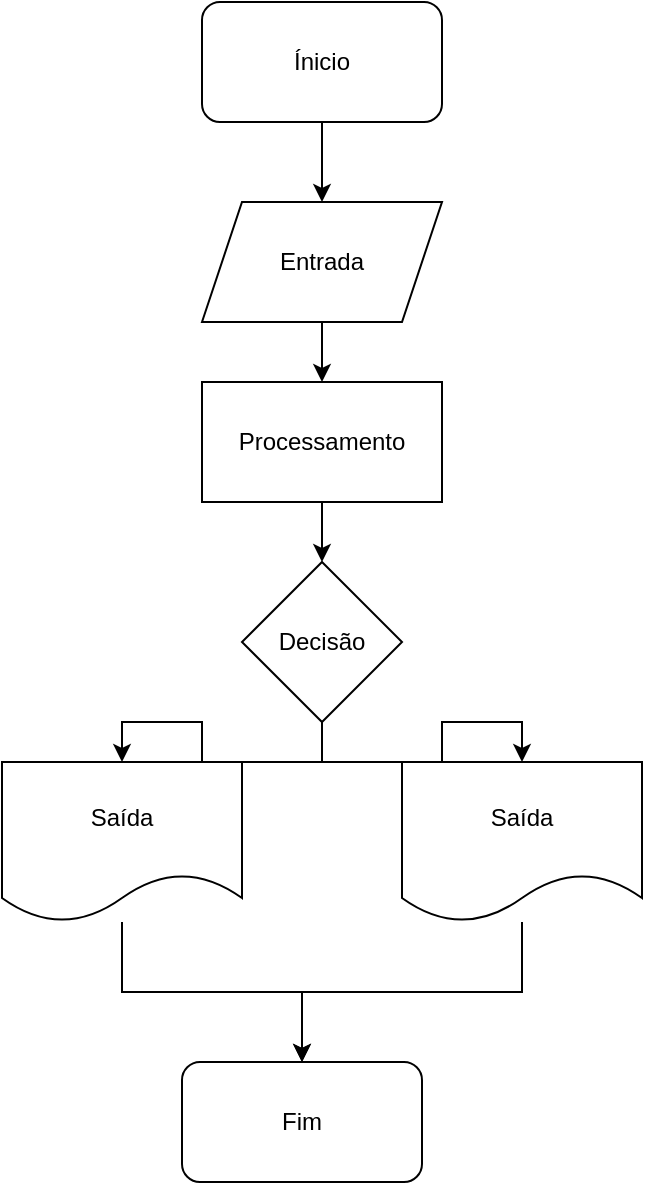 <mxfile version="17.1.0" type="github">
  <diagram id="B-Y0DcFHt61VpQktwHwy" name="Page-1">
    <mxGraphModel dx="861" dy="482" grid="1" gridSize="10" guides="1" tooltips="1" connect="1" arrows="1" fold="1" page="1" pageScale="1" pageWidth="827" pageHeight="1169" math="0" shadow="0">
      <root>
        <mxCell id="0" />
        <mxCell id="1" parent="0" />
        <mxCell id="5HmjkkCs2bhOT6wg_kpK-3" value="Fim" style="rounded=1;whiteSpace=wrap;html=1;" vertex="1" parent="1">
          <mxGeometry x="180" y="770" width="120" height="60" as="geometry" />
        </mxCell>
        <mxCell id="5HmjkkCs2bhOT6wg_kpK-14" value="" style="edgeStyle=orthogonalEdgeStyle;rounded=0;orthogonalLoop=1;jettySize=auto;html=1;" edge="1" parent="1" source="5HmjkkCs2bhOT6wg_kpK-4" target="5HmjkkCs2bhOT6wg_kpK-5">
          <mxGeometry relative="1" as="geometry" />
        </mxCell>
        <mxCell id="5HmjkkCs2bhOT6wg_kpK-4" value="Ínicio" style="rounded=1;whiteSpace=wrap;html=1;" vertex="1" parent="1">
          <mxGeometry x="190" y="240" width="120" height="60" as="geometry" />
        </mxCell>
        <mxCell id="5HmjkkCs2bhOT6wg_kpK-13" value="" style="edgeStyle=orthogonalEdgeStyle;rounded=0;orthogonalLoop=1;jettySize=auto;html=1;" edge="1" parent="1" source="5HmjkkCs2bhOT6wg_kpK-5" target="5HmjkkCs2bhOT6wg_kpK-7">
          <mxGeometry relative="1" as="geometry" />
        </mxCell>
        <mxCell id="5HmjkkCs2bhOT6wg_kpK-5" value="Entrada" style="shape=parallelogram;perimeter=parallelogramPerimeter;whiteSpace=wrap;html=1;fixedSize=1;" vertex="1" parent="1">
          <mxGeometry x="190" y="340" width="120" height="60" as="geometry" />
        </mxCell>
        <mxCell id="5HmjkkCs2bhOT6wg_kpK-27" value="" style="edgeStyle=orthogonalEdgeStyle;rounded=0;orthogonalLoop=1;jettySize=auto;html=1;" edge="1" parent="1" source="5HmjkkCs2bhOT6wg_kpK-6" target="5HmjkkCs2bhOT6wg_kpK-3">
          <mxGeometry relative="1" as="geometry" />
        </mxCell>
        <mxCell id="5HmjkkCs2bhOT6wg_kpK-6" value="Saída" style="shape=document;whiteSpace=wrap;html=1;boundedLbl=1;" vertex="1" parent="1">
          <mxGeometry x="90" y="620" width="120" height="80" as="geometry" />
        </mxCell>
        <mxCell id="5HmjkkCs2bhOT6wg_kpK-15" value="" style="edgeStyle=orthogonalEdgeStyle;rounded=0;orthogonalLoop=1;jettySize=auto;html=1;" edge="1" parent="1" source="5HmjkkCs2bhOT6wg_kpK-7" target="5HmjkkCs2bhOT6wg_kpK-8">
          <mxGeometry relative="1" as="geometry" />
        </mxCell>
        <mxCell id="5HmjkkCs2bhOT6wg_kpK-7" value="Processamento" style="rounded=0;whiteSpace=wrap;html=1;" vertex="1" parent="1">
          <mxGeometry x="190" y="430" width="120" height="60" as="geometry" />
        </mxCell>
        <mxCell id="5HmjkkCs2bhOT6wg_kpK-18" value="" style="edgeStyle=orthogonalEdgeStyle;rounded=0;orthogonalLoop=1;jettySize=auto;html=1;" edge="1" parent="1" source="5HmjkkCs2bhOT6wg_kpK-8" target="5HmjkkCs2bhOT6wg_kpK-6">
          <mxGeometry relative="1" as="geometry" />
        </mxCell>
        <mxCell id="5HmjkkCs2bhOT6wg_kpK-26" value="" style="edgeStyle=orthogonalEdgeStyle;rounded=0;orthogonalLoop=1;jettySize=auto;html=1;" edge="1" parent="1" source="5HmjkkCs2bhOT6wg_kpK-8" target="5HmjkkCs2bhOT6wg_kpK-16">
          <mxGeometry relative="1" as="geometry" />
        </mxCell>
        <mxCell id="5HmjkkCs2bhOT6wg_kpK-8" value="Decisão" style="rhombus;whiteSpace=wrap;html=1;" vertex="1" parent="1">
          <mxGeometry x="210" y="520" width="80" height="80" as="geometry" />
        </mxCell>
        <mxCell id="5HmjkkCs2bhOT6wg_kpK-28" value="" style="edgeStyle=orthogonalEdgeStyle;rounded=0;orthogonalLoop=1;jettySize=auto;html=1;" edge="1" parent="1" source="5HmjkkCs2bhOT6wg_kpK-16" target="5HmjkkCs2bhOT6wg_kpK-3">
          <mxGeometry relative="1" as="geometry" />
        </mxCell>
        <mxCell id="5HmjkkCs2bhOT6wg_kpK-16" value="Saída" style="shape=document;whiteSpace=wrap;html=1;boundedLbl=1;" vertex="1" parent="1">
          <mxGeometry x="290" y="620" width="120" height="80" as="geometry" />
        </mxCell>
      </root>
    </mxGraphModel>
  </diagram>
</mxfile>
